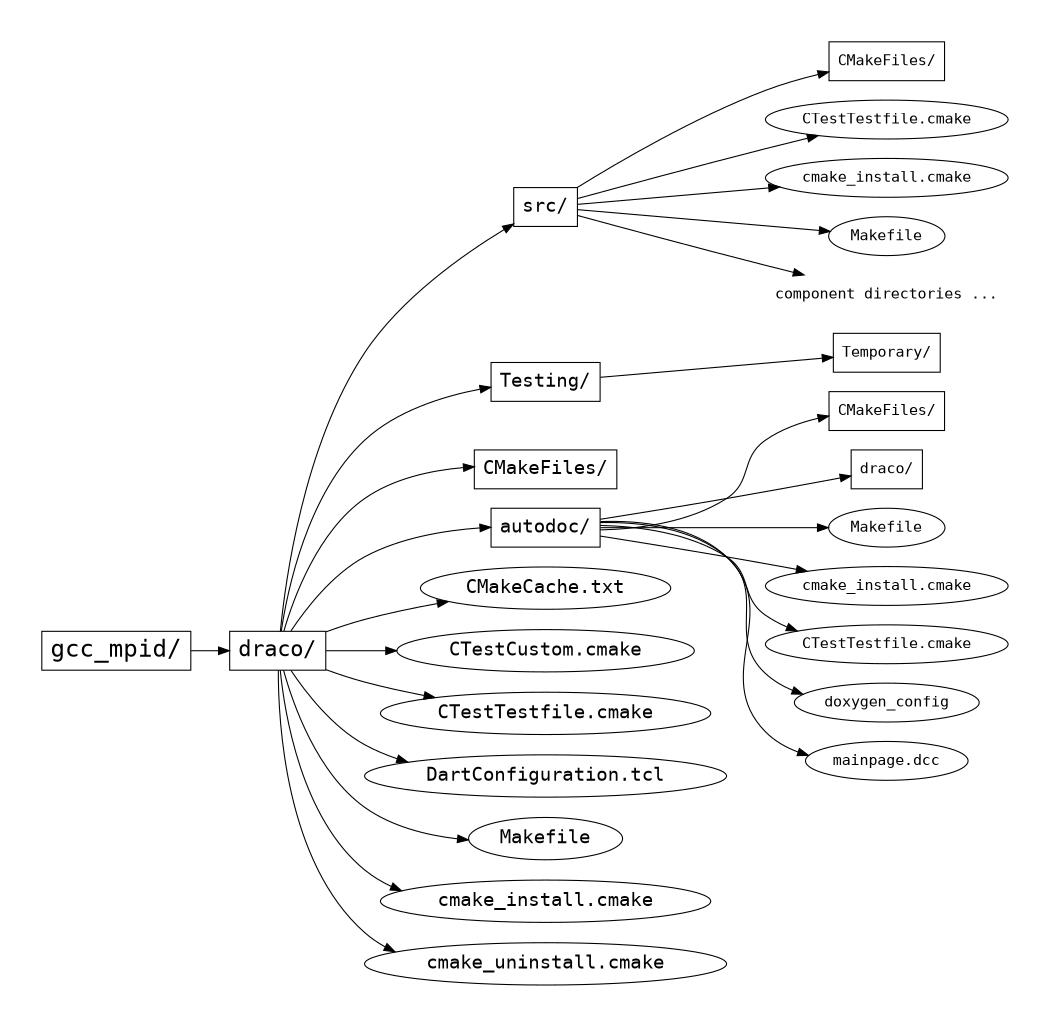/* Time-stamp: <99/02/01 16:18:21 tme> */

digraph build_tree {
  /* graph attributes */
    center=1;
    margin=".25,.25";
    size="6.5,9";
    rankdir=LR;
    
  /* main directories */

    node [fontname=Courier];

  /* .. level */

    gccmpid [label="gcc_mpid/", fontsize=22, shape=box];
    
  /* sgi_scalar level */

    draco   [label="draco/", fontsize=20, shape=box];
/*    bin     [label="bin/", fontsize=20, shape=box]; */
/*    include [label="include/", fontsize=20, shape=box]; */
/*    lib     [label="lib/", fontsize=20, shape=box]; */
/*    libexe  [label="libexec/", fontsize=20, shape=box]; */

  /* draco/ level */
    node [fontsize=18];
    {
      /* directories */
	node   [shape=box];
	src    [label="src/"];
	testing [label="Testing/"];
	cmakefiles [label="CMakeFiles/"];
	autodoc [label="autodoc/"];

      /* files */
	node       [shape=ellipse];
	draco_cach [label="CMakeCache.txt"];
	draco_cust [label="CTestCustom.cmake"];
	draco_ctest [label="CTestTestfile.cmake"];
	draco_dart [label="DartConfiguration.tcl"];
	draco_make [label="Makefile"];
	draco_install [label="cmake_install.cmake"];
	draco_uninstall [label="cmake_uninstall.cmake"];
    }
    
  /* draco/<dir> */
    node [fontsize=14];
    {
      /* src */
        node   [shape=box];
        src_cmfiles [label="CMakeFiles/"];
        
	node    [shape=ellipse];
	src_ctest   [label="CTestTestfile.cmake"];
	src_install [label="cmake_install.cmake"];
	src_m   [label="Makefile"];

	src_files [label="component directories ...", shape=plaintext];

      /* autodoc */
        node   [shape=box];
        autodoc_cmfiles [label="CMakeFiles/"];
        autodoc_draco [label="draco/"];
        
	node     [shape=ellipse];
	autodoc_m  [label="Makefile"];
	autodoc_install [label="cmake_install.cmake"];
	autodoc_ctest [label="CTestTestfile.cmake"];
        autodoc_doxygen_config [label="doxygen_config"]
        autodoc_mainpage [label="mainpage.dcc"]

      /* Testing */
        node   [shape=box]; 
        test_temp [label="Temporary/"]; 

    }
    
  /* tree */

    gccmpid -> {draco}; /*  include lib bin libexe}; */
    draco -> {src autodoc testing cmakefiles
            draco_make draco_cach draco_cust draco_ctest draco_dart
            draco_install draco_uninstall};
    src -> {src_cmfiles src_m src_install src_ctest src_files};
    autodoc -> {autodoc_cmfiles autodoc_draco autodoc_m autodoc_install autodoc_ctest
            autodoc_doxygen_config autodoc_mainpage};
    testing -> {test_temp};
}
